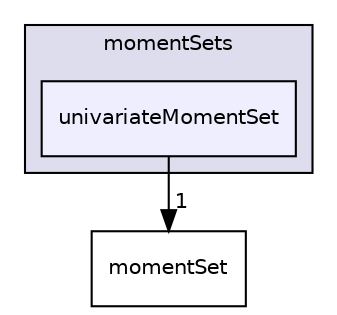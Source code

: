 digraph "univariateMomentSet" {
  bgcolor=transparent;
  compound=true
  node [ fontsize="10", fontname="Helvetica"];
  edge [ labelfontsize="10", labelfontname="Helvetica"];
  subgraph clusterdir_28a10e058b67f0d7e124cb3c5246e6cb {
    graph [ bgcolor="#ddddee", pencolor="black", label="momentSets" fontname="Helvetica", fontsize="10", URL="dir_28a10e058b67f0d7e124cb3c5246e6cb.html"]
  dir_fd144807c3608c11d3f3261e35716445 [shape=box, label="univariateMomentSet", style="filled", fillcolor="#eeeeff", pencolor="black", URL="dir_fd144807c3608c11d3f3261e35716445.html"];
  }
  dir_5649e4d055fee5650da77731fdab85d9 [shape=box label="momentSet" URL="dir_5649e4d055fee5650da77731fdab85d9.html"];
  dir_fd144807c3608c11d3f3261e35716445->dir_5649e4d055fee5650da77731fdab85d9 [headlabel="1", labeldistance=1.5 headhref="dir_000371_000240.html"];
}
